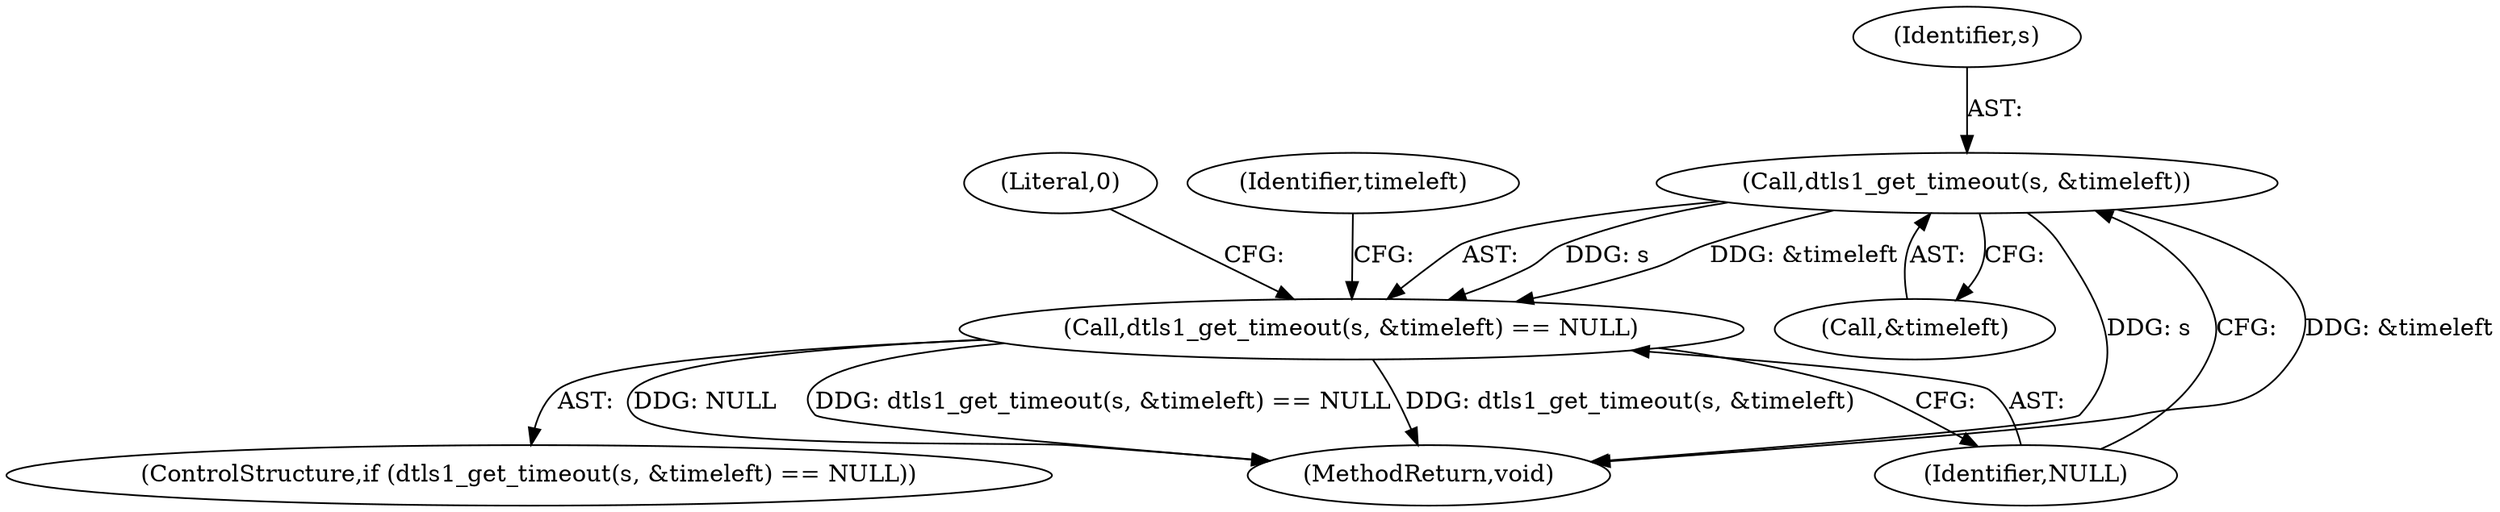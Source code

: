 digraph "0_openssl_f5c7f5dfbaf0d2f7d946d0fe86f08e6bcb36ed0d_0@pointer" {
"1000573" [label="(Call,dtls1_get_timeout(s, &timeleft))"];
"1000572" [label="(Call,dtls1_get_timeout(s, &timeleft) == NULL)"];
"1000577" [label="(Identifier,NULL)"];
"1000572" [label="(Call,dtls1_get_timeout(s, &timeleft) == NULL)"];
"1000714" [label="(MethodReturn,void)"];
"1000580" [label="(Literal,0)"];
"1000571" [label="(ControlStructure,if (dtls1_get_timeout(s, &timeleft) == NULL))"];
"1000575" [label="(Call,&timeleft)"];
"1000573" [label="(Call,dtls1_get_timeout(s, &timeleft))"];
"1000574" [label="(Identifier,s)"];
"1000585" [label="(Identifier,timeleft)"];
"1000573" -> "1000572"  [label="AST: "];
"1000573" -> "1000575"  [label="CFG: "];
"1000574" -> "1000573"  [label="AST: "];
"1000575" -> "1000573"  [label="AST: "];
"1000577" -> "1000573"  [label="CFG: "];
"1000573" -> "1000714"  [label="DDG: &timeleft"];
"1000573" -> "1000714"  [label="DDG: s"];
"1000573" -> "1000572"  [label="DDG: s"];
"1000573" -> "1000572"  [label="DDG: &timeleft"];
"1000572" -> "1000571"  [label="AST: "];
"1000572" -> "1000577"  [label="CFG: "];
"1000577" -> "1000572"  [label="AST: "];
"1000580" -> "1000572"  [label="CFG: "];
"1000585" -> "1000572"  [label="CFG: "];
"1000572" -> "1000714"  [label="DDG: NULL"];
"1000572" -> "1000714"  [label="DDG: dtls1_get_timeout(s, &timeleft) == NULL"];
"1000572" -> "1000714"  [label="DDG: dtls1_get_timeout(s, &timeleft)"];
}
